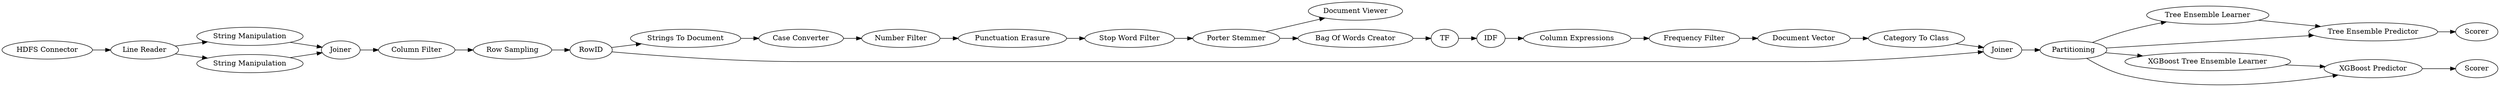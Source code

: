 digraph {
	1 [label="Line Reader"]
	2 [label="String Manipulation"]
	3 [label="String Manipulation"]
	4 [label=Joiner]
	5 [label="Column Filter"]
	6 [label="Row Sampling"]
	7 [label="Strings To Document"]
	8 [label="Case Converter"]
	9 [label="Number Filter"]
	10 [label="Punctuation Erasure"]
	11 [label="Stop Word Filter"]
	12 [label="Porter Stemmer"]
	13 [label="Document Viewer"]
	14 [label="Bag Of Words Creator"]
	15 [label=TF]
	16 [label=IDF]
	17 [label="Column Expressions"]
	18 [label="Document Vector"]
	19 [label="Category To Class"]
	21 [label=Partitioning]
	22 [label="Tree Ensemble Learner"]
	23 [label="Tree Ensemble Predictor"]
	24 [label=Scorer]
	25 [label=RowID]
	26 [label=Joiner]
	27 [label="XGBoost Tree Ensemble Learner"]
	28 [label="XGBoost Predictor"]
	29 [label=Scorer]
	30 [label="HDFS Connector"]
	31 [label="Frequency Filter"]
	1 -> 3
	1 -> 2
	2 -> 4
	3 -> 4
	4 -> 5
	5 -> 6
	6 -> 25
	7 -> 8
	8 -> 9
	9 -> 10
	10 -> 11
	11 -> 12
	12 -> 13
	12 -> 14
	14 -> 15
	15 -> 16
	16 -> 17
	17 -> 31
	18 -> 19
	19 -> 26
	21 -> 23
	21 -> 22
	21 -> 28
	21 -> 27
	22 -> 23
	23 -> 24
	25 -> 26
	25 -> 7
	26 -> 21
	27 -> 28
	28 -> 29
	30 -> 1
	31 -> 18
	rankdir=LR
}
